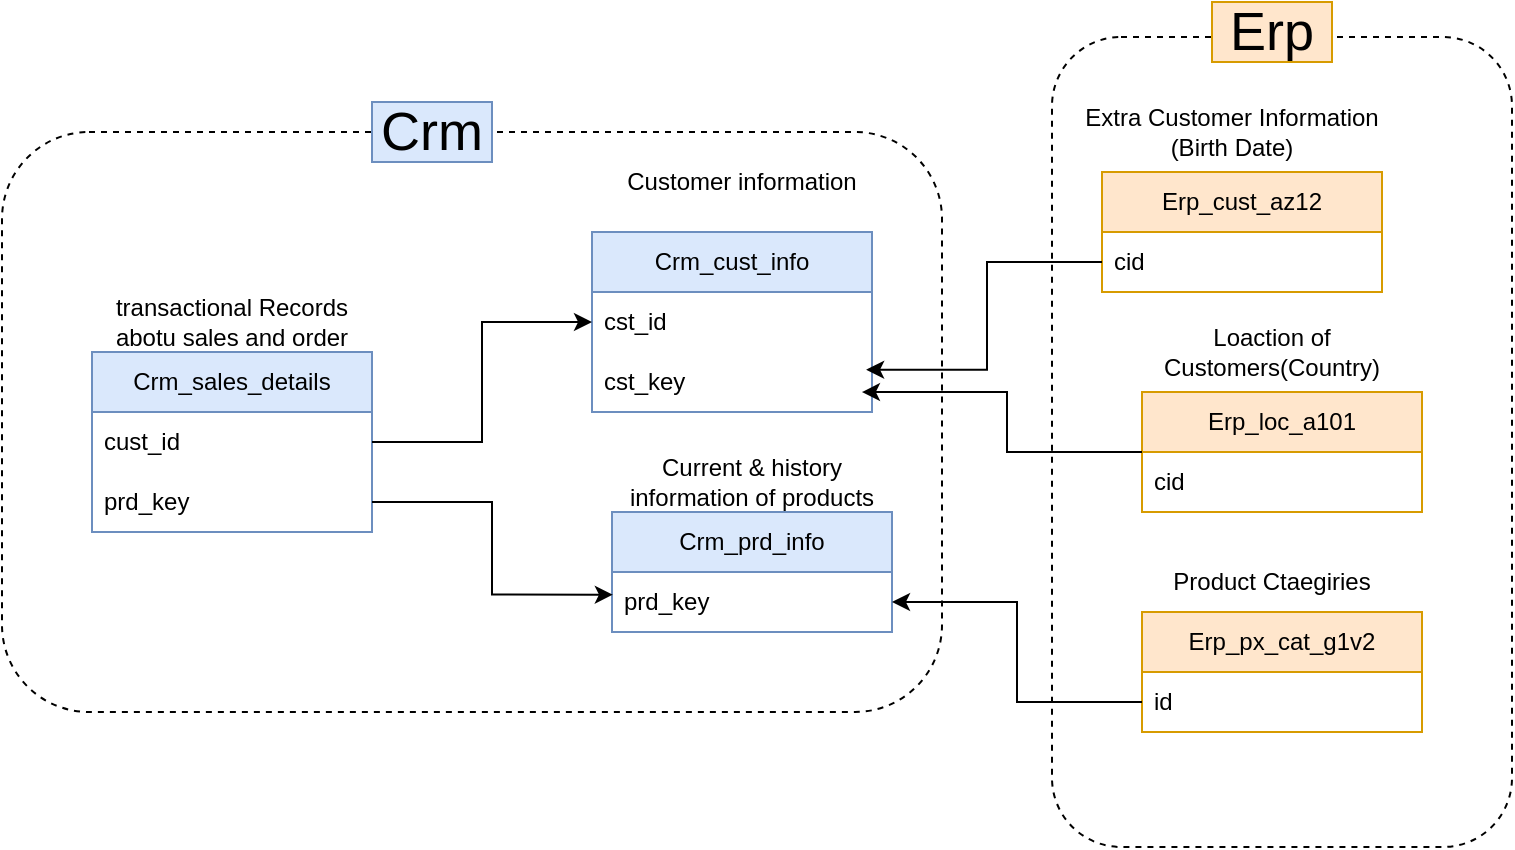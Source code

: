 <mxfile version="28.0.6">
  <diagram name="Page-1" id="XA7itytMm3QGwKBcnaix">
    <mxGraphModel dx="2076" dy="793" grid="1" gridSize="10" guides="1" tooltips="1" connect="1" arrows="1" fold="1" page="1" pageScale="1" pageWidth="850" pageHeight="1100" math="0" shadow="0">
      <root>
        <mxCell id="0" />
        <mxCell id="1" parent="0" />
        <mxCell id="QCdvcNz9FRodbS2o2hAC-7" value="Crm_cust_info" style="swimlane;fontStyle=0;childLayout=stackLayout;horizontal=1;startSize=30;horizontalStack=0;resizeParent=1;resizeParentMax=0;resizeLast=0;collapsible=1;marginBottom=0;whiteSpace=wrap;html=1;fillColor=#dae8fc;strokeColor=#6c8ebf;" vertex="1" parent="1">
          <mxGeometry x="-515" y="235" width="140" height="90" as="geometry" />
        </mxCell>
        <mxCell id="QCdvcNz9FRodbS2o2hAC-8" value="cst_id" style="text;strokeColor=none;fillColor=none;align=left;verticalAlign=middle;spacingLeft=4;spacingRight=4;overflow=hidden;points=[[0,0.5],[1,0.5]];portConstraint=eastwest;rotatable=0;whiteSpace=wrap;html=1;" vertex="1" parent="QCdvcNz9FRodbS2o2hAC-7">
          <mxGeometry y="30" width="140" height="30" as="geometry" />
        </mxCell>
        <mxCell id="QCdvcNz9FRodbS2o2hAC-28" value="cst_key" style="text;strokeColor=none;fillColor=none;align=left;verticalAlign=middle;spacingLeft=4;spacingRight=4;overflow=hidden;points=[[0,0.5],[1,0.5]];portConstraint=eastwest;rotatable=0;whiteSpace=wrap;html=1;" vertex="1" parent="QCdvcNz9FRodbS2o2hAC-7">
          <mxGeometry y="60" width="140" height="30" as="geometry" />
        </mxCell>
        <mxCell id="QCdvcNz9FRodbS2o2hAC-11" value="Customer information" style="text;html=1;align=center;verticalAlign=middle;whiteSpace=wrap;rounded=0;" vertex="1" parent="1">
          <mxGeometry x="-515" y="195" width="150" height="30" as="geometry" />
        </mxCell>
        <mxCell id="QCdvcNz9FRodbS2o2hAC-14" value="Crm_prd_info" style="swimlane;fontStyle=0;childLayout=stackLayout;horizontal=1;startSize=30;horizontalStack=0;resizeParent=1;resizeParentMax=0;resizeLast=0;collapsible=1;marginBottom=0;whiteSpace=wrap;html=1;fillColor=#dae8fc;strokeColor=#6c8ebf;" vertex="1" parent="1">
          <mxGeometry x="-505" y="375" width="140" height="60" as="geometry" />
        </mxCell>
        <mxCell id="QCdvcNz9FRodbS2o2hAC-15" value="prd_key" style="text;strokeColor=none;fillColor=none;align=left;verticalAlign=middle;spacingLeft=4;spacingRight=4;overflow=hidden;points=[[0,0.5],[1,0.5]];portConstraint=eastwest;rotatable=0;whiteSpace=wrap;html=1;" vertex="1" parent="QCdvcNz9FRodbS2o2hAC-14">
          <mxGeometry y="30" width="140" height="30" as="geometry" />
        </mxCell>
        <mxCell id="QCdvcNz9FRodbS2o2hAC-16" value="Current &amp;amp; history information of products" style="text;html=1;align=center;verticalAlign=middle;whiteSpace=wrap;rounded=0;" vertex="1" parent="1">
          <mxGeometry x="-510" y="345" width="150" height="30" as="geometry" />
        </mxCell>
        <mxCell id="QCdvcNz9FRodbS2o2hAC-17" value="Crm_sales_details" style="swimlane;fontStyle=0;childLayout=stackLayout;horizontal=1;startSize=30;horizontalStack=0;resizeParent=1;resizeParentMax=0;resizeLast=0;collapsible=1;marginBottom=0;whiteSpace=wrap;html=1;fillColor=#dae8fc;strokeColor=#6c8ebf;" vertex="1" parent="1">
          <mxGeometry x="-765" y="295" width="140" height="90" as="geometry" />
        </mxCell>
        <mxCell id="QCdvcNz9FRodbS2o2hAC-20" value="cust_id" style="text;strokeColor=none;fillColor=none;align=left;verticalAlign=middle;spacingLeft=4;spacingRight=4;overflow=hidden;points=[[0,0.5],[1,0.5]];portConstraint=eastwest;rotatable=0;whiteSpace=wrap;html=1;" vertex="1" parent="QCdvcNz9FRodbS2o2hAC-17">
          <mxGeometry y="30" width="140" height="30" as="geometry" />
        </mxCell>
        <mxCell id="QCdvcNz9FRodbS2o2hAC-18" value="prd_key" style="text;strokeColor=none;fillColor=none;align=left;verticalAlign=middle;spacingLeft=4;spacingRight=4;overflow=hidden;points=[[0,0.5],[1,0.5]];portConstraint=eastwest;rotatable=0;whiteSpace=wrap;html=1;" vertex="1" parent="QCdvcNz9FRodbS2o2hAC-17">
          <mxGeometry y="60" width="140" height="30" as="geometry" />
        </mxCell>
        <mxCell id="QCdvcNz9FRodbS2o2hAC-19" value="transactional Records abotu sales and order" style="text;html=1;align=center;verticalAlign=middle;whiteSpace=wrap;rounded=0;" vertex="1" parent="1">
          <mxGeometry x="-770" y="265" width="150" height="30" as="geometry" />
        </mxCell>
        <mxCell id="QCdvcNz9FRodbS2o2hAC-24" style="edgeStyle=orthogonalEdgeStyle;rounded=0;orthogonalLoop=1;jettySize=auto;html=1;entryX=0;entryY=0.5;entryDx=0;entryDy=0;" edge="1" parent="1" source="QCdvcNz9FRodbS2o2hAC-20" target="QCdvcNz9FRodbS2o2hAC-8">
          <mxGeometry relative="1" as="geometry" />
        </mxCell>
        <mxCell id="QCdvcNz9FRodbS2o2hAC-25" style="edgeStyle=orthogonalEdgeStyle;rounded=0;orthogonalLoop=1;jettySize=auto;html=1;entryX=0.003;entryY=0.378;entryDx=0;entryDy=0;entryPerimeter=0;" edge="1" parent="1" source="QCdvcNz9FRodbS2o2hAC-18" target="QCdvcNz9FRodbS2o2hAC-15">
          <mxGeometry relative="1" as="geometry" />
        </mxCell>
        <mxCell id="QCdvcNz9FRodbS2o2hAC-26" value="Erp_cust_az12" style="swimlane;fontStyle=0;childLayout=stackLayout;horizontal=1;startSize=30;horizontalStack=0;resizeParent=1;resizeParentMax=0;resizeLast=0;collapsible=1;marginBottom=0;whiteSpace=wrap;html=1;fillColor=#ffe6cc;strokeColor=#d79b00;" vertex="1" parent="1">
          <mxGeometry x="-260" y="205" width="140" height="60" as="geometry" />
        </mxCell>
        <mxCell id="QCdvcNz9FRodbS2o2hAC-27" value="cid" style="text;strokeColor=none;fillColor=none;align=left;verticalAlign=middle;spacingLeft=4;spacingRight=4;overflow=hidden;points=[[0,0.5],[1,0.5]];portConstraint=eastwest;rotatable=0;whiteSpace=wrap;html=1;" vertex="1" parent="QCdvcNz9FRodbS2o2hAC-26">
          <mxGeometry y="30" width="140" height="30" as="geometry" />
        </mxCell>
        <mxCell id="QCdvcNz9FRodbS2o2hAC-30" value="Extra Customer Information (Birth Date)" style="text;html=1;align=center;verticalAlign=middle;whiteSpace=wrap;rounded=0;" vertex="1" parent="1">
          <mxGeometry x="-270" y="170" width="150" height="30" as="geometry" />
        </mxCell>
        <mxCell id="QCdvcNz9FRodbS2o2hAC-31" value="Erp_loc_a101" style="swimlane;fontStyle=0;childLayout=stackLayout;horizontal=1;startSize=30;horizontalStack=0;resizeParent=1;resizeParentMax=0;resizeLast=0;collapsible=1;marginBottom=0;whiteSpace=wrap;html=1;fillColor=#ffe6cc;strokeColor=#d79b00;" vertex="1" parent="1">
          <mxGeometry x="-240" y="315" width="140" height="60" as="geometry" />
        </mxCell>
        <mxCell id="QCdvcNz9FRodbS2o2hAC-32" value="cid" style="text;strokeColor=none;fillColor=none;align=left;verticalAlign=middle;spacingLeft=4;spacingRight=4;overflow=hidden;points=[[0,0.5],[1,0.5]];portConstraint=eastwest;rotatable=0;whiteSpace=wrap;html=1;" vertex="1" parent="QCdvcNz9FRodbS2o2hAC-31">
          <mxGeometry y="30" width="140" height="30" as="geometry" />
        </mxCell>
        <mxCell id="QCdvcNz9FRodbS2o2hAC-33" value="Loaction of Customers(Country)" style="text;html=1;align=center;verticalAlign=middle;whiteSpace=wrap;rounded=0;" vertex="1" parent="1">
          <mxGeometry x="-250" y="280" width="150" height="30" as="geometry" />
        </mxCell>
        <mxCell id="QCdvcNz9FRodbS2o2hAC-34" style="edgeStyle=orthogonalEdgeStyle;rounded=0;orthogonalLoop=1;jettySize=auto;html=1;entryX=0.964;entryY=0.667;entryDx=0;entryDy=0;entryPerimeter=0;" edge="1" parent="1" source="QCdvcNz9FRodbS2o2hAC-31" target="QCdvcNz9FRodbS2o2hAC-28">
          <mxGeometry relative="1" as="geometry" />
        </mxCell>
        <mxCell id="QCdvcNz9FRodbS2o2hAC-36" style="edgeStyle=orthogonalEdgeStyle;rounded=0;orthogonalLoop=1;jettySize=auto;html=1;entryX=0.979;entryY=0.296;entryDx=0;entryDy=0;entryPerimeter=0;" edge="1" parent="1" source="QCdvcNz9FRodbS2o2hAC-27" target="QCdvcNz9FRodbS2o2hAC-28">
          <mxGeometry relative="1" as="geometry" />
        </mxCell>
        <mxCell id="QCdvcNz9FRodbS2o2hAC-37" value="Erp_px_cat_g1v2" style="swimlane;fontStyle=0;childLayout=stackLayout;horizontal=1;startSize=30;horizontalStack=0;resizeParent=1;resizeParentMax=0;resizeLast=0;collapsible=1;marginBottom=0;whiteSpace=wrap;html=1;fillColor=#ffe6cc;strokeColor=#d79b00;" vertex="1" parent="1">
          <mxGeometry x="-240" y="425" width="140" height="60" as="geometry" />
        </mxCell>
        <mxCell id="QCdvcNz9FRodbS2o2hAC-38" value="id" style="text;strokeColor=none;fillColor=none;align=left;verticalAlign=middle;spacingLeft=4;spacingRight=4;overflow=hidden;points=[[0,0.5],[1,0.5]];portConstraint=eastwest;rotatable=0;whiteSpace=wrap;html=1;" vertex="1" parent="QCdvcNz9FRodbS2o2hAC-37">
          <mxGeometry y="30" width="140" height="30" as="geometry" />
        </mxCell>
        <mxCell id="QCdvcNz9FRodbS2o2hAC-39" value="Product Ctaegiries" style="text;html=1;align=center;verticalAlign=middle;whiteSpace=wrap;rounded=0;" vertex="1" parent="1">
          <mxGeometry x="-250" y="395" width="150" height="30" as="geometry" />
        </mxCell>
        <mxCell id="QCdvcNz9FRodbS2o2hAC-40" style="edgeStyle=orthogonalEdgeStyle;rounded=0;orthogonalLoop=1;jettySize=auto;html=1;entryX=1;entryY=0.5;entryDx=0;entryDy=0;" edge="1" parent="1" source="QCdvcNz9FRodbS2o2hAC-38" target="QCdvcNz9FRodbS2o2hAC-15">
          <mxGeometry relative="1" as="geometry" />
        </mxCell>
        <mxCell id="QCdvcNz9FRodbS2o2hAC-42" value="" style="rounded=1;whiteSpace=wrap;html=1;fillColor=none;dashed=1;" vertex="1" parent="1">
          <mxGeometry x="-810" y="185" width="470" height="290" as="geometry" />
        </mxCell>
        <mxCell id="QCdvcNz9FRodbS2o2hAC-43" value="&lt;font style=&quot;font-size: 27px;&quot;&gt;Crm&lt;/font&gt;" style="text;html=1;align=center;verticalAlign=middle;whiteSpace=wrap;rounded=0;fillColor=#dae8fc;strokeColor=#6c8ebf;" vertex="1" parent="1">
          <mxGeometry x="-625" y="170" width="60" height="30" as="geometry" />
        </mxCell>
        <mxCell id="QCdvcNz9FRodbS2o2hAC-44" value="" style="rounded=1;whiteSpace=wrap;html=1;fillColor=none;dashed=1;" vertex="1" parent="1">
          <mxGeometry x="-285" y="137.5" width="230" height="405" as="geometry" />
        </mxCell>
        <mxCell id="QCdvcNz9FRodbS2o2hAC-45" value="&lt;span style=&quot;font-size: 27px;&quot;&gt;Erp&lt;/span&gt;" style="text;html=1;align=center;verticalAlign=middle;whiteSpace=wrap;rounded=0;fillColor=#ffe6cc;strokeColor=#d79b00;" vertex="1" parent="1">
          <mxGeometry x="-205" y="120" width="60" height="30" as="geometry" />
        </mxCell>
      </root>
    </mxGraphModel>
  </diagram>
</mxfile>
